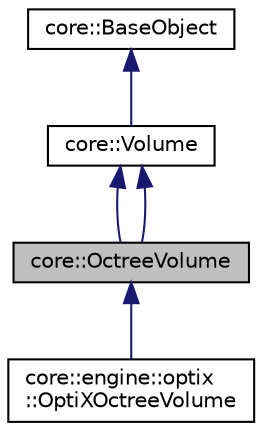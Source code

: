digraph "core::OctreeVolume"
{
 // LATEX_PDF_SIZE
  edge [fontname="Helvetica",fontsize="10",labelfontname="Helvetica",labelfontsize="10"];
  node [fontname="Helvetica",fontsize="10",shape=record];
  Node1 [label="core::OctreeVolume",height=0.2,width=0.4,color="black", fillcolor="grey75", style="filled", fontcolor="black",tooltip="A volume type where the voxels are computed in real-time using a pre-loaded Octree structure of event..."];
  Node2 -> Node1 [dir="back",color="midnightblue",fontsize="10",style="solid",fontname="Helvetica"];
  Node2 [label="core::Volume",height=0.2,width=0.4,color="black", fillcolor="white", style="filled",URL="$d9/d2b/classcore_1_1Volume.html",tooltip="A base class for volumes."];
  Node3 -> Node2 [dir="back",color="midnightblue",fontsize="10",style="solid",fontname="Helvetica"];
  Node3 [label="core::BaseObject",height=0.2,width=0.4,color="black", fillcolor="white", style="filled",URL="$d1/dc6/classcore_1_1BaseObject.html",tooltip=" "];
  Node2 -> Node1 [dir="back",color="midnightblue",fontsize="10",style="solid",fontname="Helvetica"];
  Node1 -> Node4 [dir="back",color="midnightblue",fontsize="10",style="solid",fontname="Helvetica"];
  Node4 [label="core::engine::optix\l::OptiXOctreeVolume",height=0.2,width=0.4,color="black", fillcolor="white", style="filled",URL="$d9/dcc/classcore_1_1engine_1_1optix_1_1OptiXOctreeVolume.html",tooltip=" "];
}
